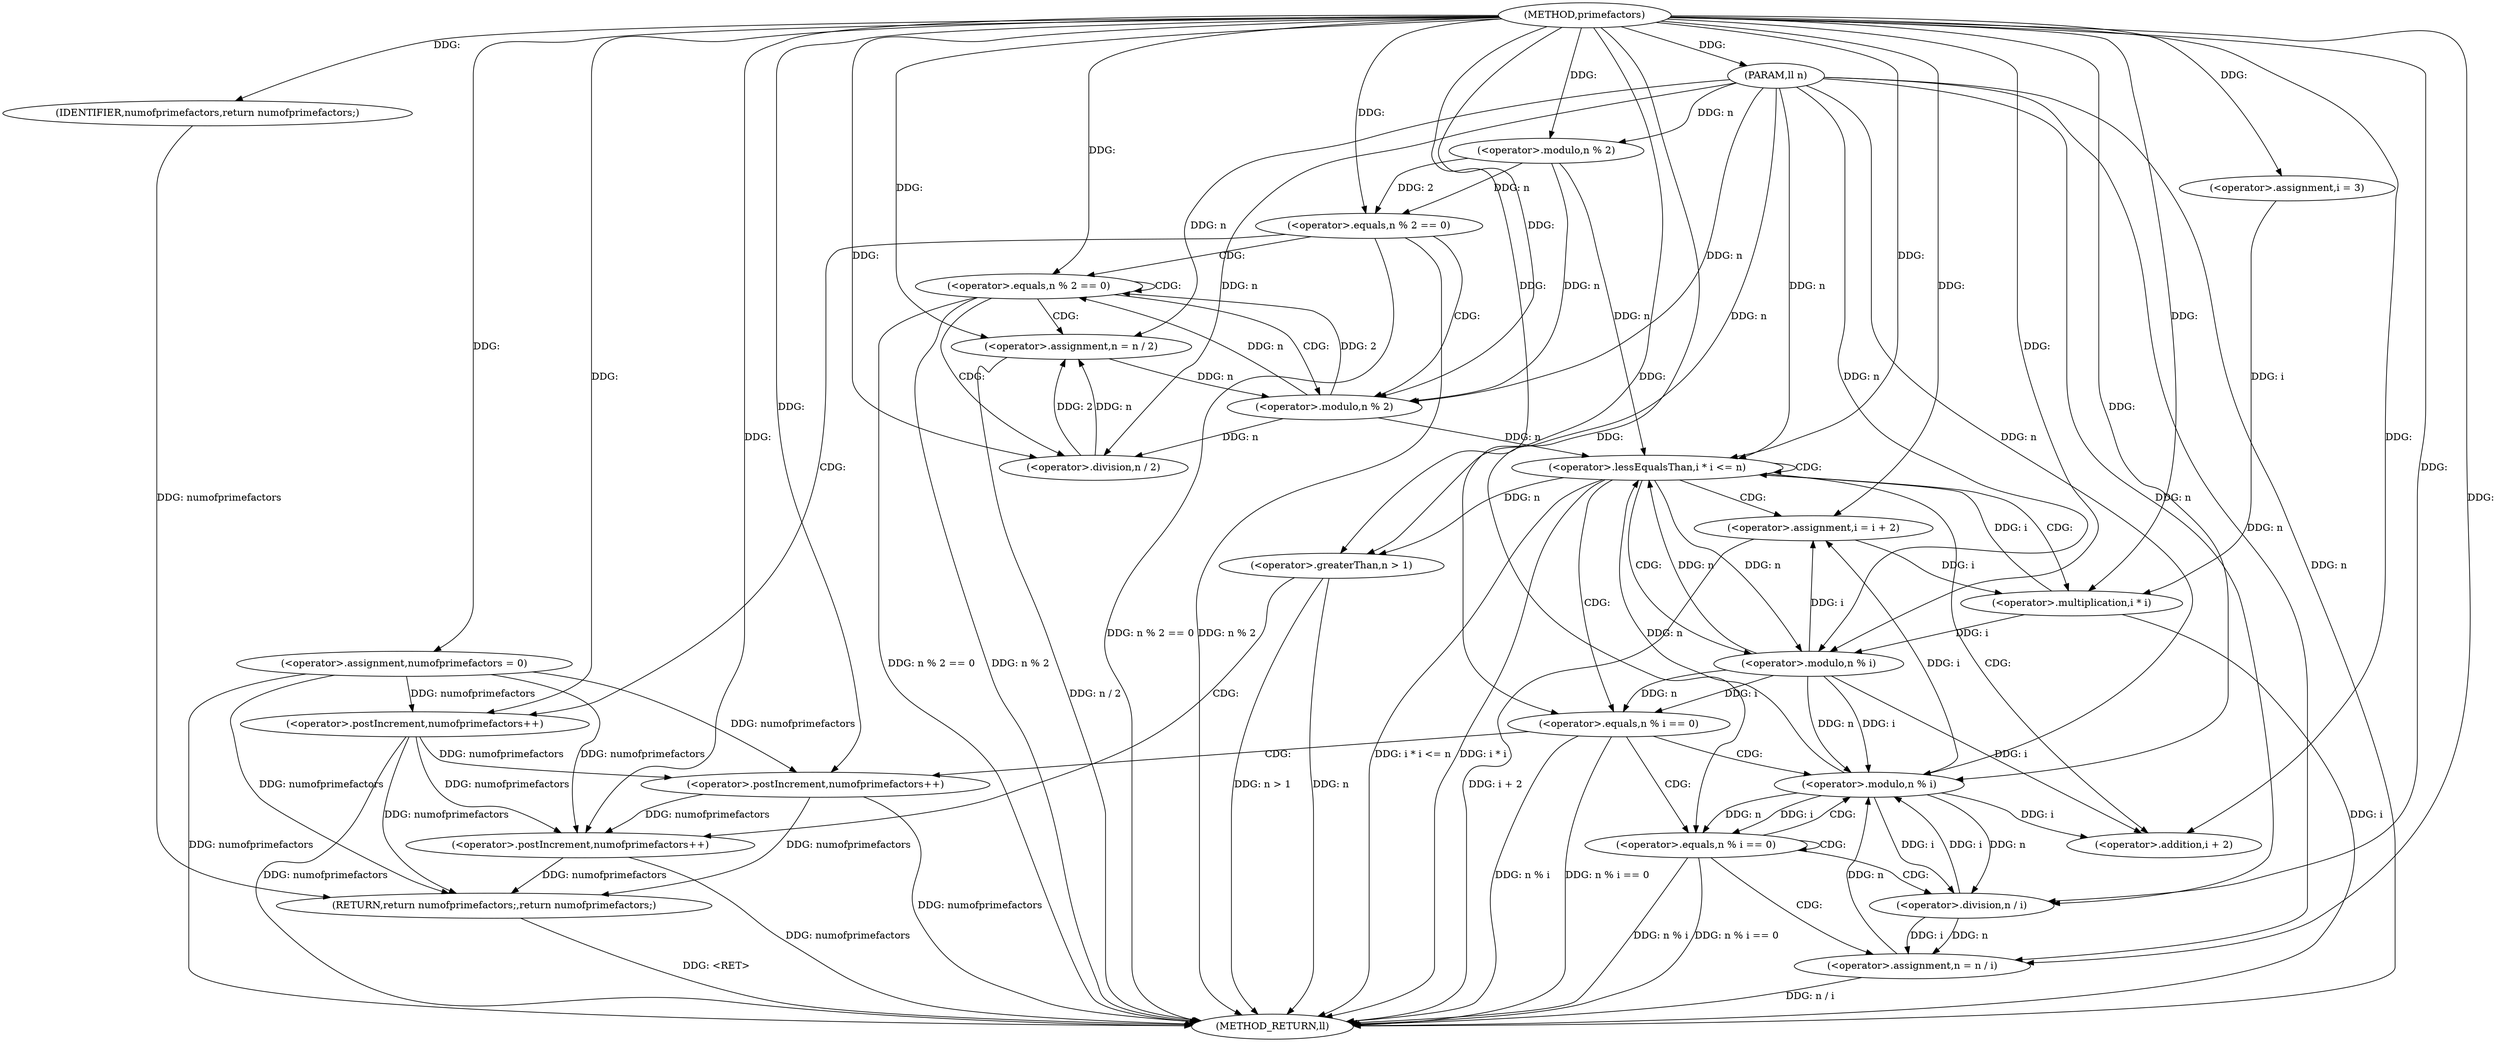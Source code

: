 digraph "primefactors" {  
"1000200" [label = "(METHOD,primefactors)" ]
"1000274" [label = "(METHOD_RETURN,ll)" ]
"1000201" [label = "(PARAM,ll n)" ]
"1000204" [label = "(<operator>.assignment,numofprimefactors = 0)" ]
"1000272" [label = "(RETURN,return numofprimefactors;,return numofprimefactors;)" ]
"1000208" [label = "(<operator>.equals,n % 2 == 0)" ]
"1000230" [label = "(<operator>.assignment,i = 3)" ]
"1000233" [label = "(<operator>.lessEqualsThan,i * i <= n)" ]
"1000238" [label = "(<operator>.assignment,i = i + 2)" ]
"1000266" [label = "(<operator>.greaterThan,n > 1)" ]
"1000273" [label = "(IDENTIFIER,numofprimefactors,return numofprimefactors;)" ]
"1000226" [label = "(<operator>.postIncrement,numofprimefactors++)" ]
"1000270" [label = "(<operator>.postIncrement,numofprimefactors++)" ]
"1000209" [label = "(<operator>.modulo,n % 2)" ]
"1000215" [label = "(<operator>.equals,n % 2 == 0)" ]
"1000234" [label = "(<operator>.multiplication,i * i)" ]
"1000240" [label = "(<operator>.addition,i + 2)" ]
"1000245" [label = "(<operator>.equals,n % i == 0)" ]
"1000221" [label = "(<operator>.assignment,n = n / 2)" ]
"1000263" [label = "(<operator>.postIncrement,numofprimefactors++)" ]
"1000216" [label = "(<operator>.modulo,n % 2)" ]
"1000246" [label = "(<operator>.modulo,n % i)" ]
"1000252" [label = "(<operator>.equals,n % i == 0)" ]
"1000223" [label = "(<operator>.division,n / 2)" ]
"1000258" [label = "(<operator>.assignment,n = n / i)" ]
"1000253" [label = "(<operator>.modulo,n % i)" ]
"1000260" [label = "(<operator>.division,n / i)" ]
  "1000272" -> "1000274"  [ label = "DDG: <RET>"] 
  "1000201" -> "1000274"  [ label = "DDG: n"] 
  "1000204" -> "1000274"  [ label = "DDG: numofprimefactors"] 
  "1000208" -> "1000274"  [ label = "DDG: n % 2"] 
  "1000208" -> "1000274"  [ label = "DDG: n % 2 == 0"] 
  "1000215" -> "1000274"  [ label = "DDG: n % 2"] 
  "1000215" -> "1000274"  [ label = "DDG: n % 2 == 0"] 
  "1000226" -> "1000274"  [ label = "DDG: numofprimefactors"] 
  "1000234" -> "1000274"  [ label = "DDG: i"] 
  "1000233" -> "1000274"  [ label = "DDG: i * i"] 
  "1000233" -> "1000274"  [ label = "DDG: i * i <= n"] 
  "1000266" -> "1000274"  [ label = "DDG: n"] 
  "1000266" -> "1000274"  [ label = "DDG: n > 1"] 
  "1000270" -> "1000274"  [ label = "DDG: numofprimefactors"] 
  "1000245" -> "1000274"  [ label = "DDG: n % i"] 
  "1000245" -> "1000274"  [ label = "DDG: n % i == 0"] 
  "1000252" -> "1000274"  [ label = "DDG: n % i"] 
  "1000252" -> "1000274"  [ label = "DDG: n % i == 0"] 
  "1000263" -> "1000274"  [ label = "DDG: numofprimefactors"] 
  "1000238" -> "1000274"  [ label = "DDG: i + 2"] 
  "1000258" -> "1000274"  [ label = "DDG: n / i"] 
  "1000221" -> "1000274"  [ label = "DDG: n / 2"] 
  "1000200" -> "1000201"  [ label = "DDG: "] 
  "1000200" -> "1000204"  [ label = "DDG: "] 
  "1000273" -> "1000272"  [ label = "DDG: numofprimefactors"] 
  "1000204" -> "1000272"  [ label = "DDG: numofprimefactors"] 
  "1000226" -> "1000272"  [ label = "DDG: numofprimefactors"] 
  "1000270" -> "1000272"  [ label = "DDG: numofprimefactors"] 
  "1000263" -> "1000272"  [ label = "DDG: numofprimefactors"] 
  "1000200" -> "1000230"  [ label = "DDG: "] 
  "1000200" -> "1000238"  [ label = "DDG: "] 
  "1000246" -> "1000238"  [ label = "DDG: i"] 
  "1000253" -> "1000238"  [ label = "DDG: i"] 
  "1000200" -> "1000273"  [ label = "DDG: "] 
  "1000209" -> "1000208"  [ label = "DDG: n"] 
  "1000209" -> "1000208"  [ label = "DDG: 2"] 
  "1000200" -> "1000208"  [ label = "DDG: "] 
  "1000234" -> "1000233"  [ label = "DDG: i"] 
  "1000209" -> "1000233"  [ label = "DDG: n"] 
  "1000216" -> "1000233"  [ label = "DDG: n"] 
  "1000246" -> "1000233"  [ label = "DDG: n"] 
  "1000253" -> "1000233"  [ label = "DDG: n"] 
  "1000201" -> "1000233"  [ label = "DDG: n"] 
  "1000200" -> "1000233"  [ label = "DDG: "] 
  "1000233" -> "1000266"  [ label = "DDG: n"] 
  "1000201" -> "1000266"  [ label = "DDG: n"] 
  "1000200" -> "1000266"  [ label = "DDG: "] 
  "1000201" -> "1000209"  [ label = "DDG: n"] 
  "1000200" -> "1000209"  [ label = "DDG: "] 
  "1000204" -> "1000226"  [ label = "DDG: numofprimefactors"] 
  "1000200" -> "1000226"  [ label = "DDG: "] 
  "1000230" -> "1000234"  [ label = "DDG: i"] 
  "1000238" -> "1000234"  [ label = "DDG: i"] 
  "1000200" -> "1000234"  [ label = "DDG: "] 
  "1000246" -> "1000240"  [ label = "DDG: i"] 
  "1000253" -> "1000240"  [ label = "DDG: i"] 
  "1000200" -> "1000240"  [ label = "DDG: "] 
  "1000204" -> "1000270"  [ label = "DDG: numofprimefactors"] 
  "1000226" -> "1000270"  [ label = "DDG: numofprimefactors"] 
  "1000263" -> "1000270"  [ label = "DDG: numofprimefactors"] 
  "1000200" -> "1000270"  [ label = "DDG: "] 
  "1000216" -> "1000215"  [ label = "DDG: 2"] 
  "1000216" -> "1000215"  [ label = "DDG: n"] 
  "1000200" -> "1000215"  [ label = "DDG: "] 
  "1000223" -> "1000221"  [ label = "DDG: 2"] 
  "1000223" -> "1000221"  [ label = "DDG: n"] 
  "1000246" -> "1000245"  [ label = "DDG: n"] 
  "1000246" -> "1000245"  [ label = "DDG: i"] 
  "1000200" -> "1000245"  [ label = "DDG: "] 
  "1000209" -> "1000216"  [ label = "DDG: n"] 
  "1000221" -> "1000216"  [ label = "DDG: n"] 
  "1000201" -> "1000216"  [ label = "DDG: n"] 
  "1000200" -> "1000216"  [ label = "DDG: "] 
  "1000201" -> "1000221"  [ label = "DDG: n"] 
  "1000200" -> "1000221"  [ label = "DDG: "] 
  "1000233" -> "1000246"  [ label = "DDG: n"] 
  "1000201" -> "1000246"  [ label = "DDG: n"] 
  "1000200" -> "1000246"  [ label = "DDG: "] 
  "1000234" -> "1000246"  [ label = "DDG: i"] 
  "1000204" -> "1000263"  [ label = "DDG: numofprimefactors"] 
  "1000226" -> "1000263"  [ label = "DDG: numofprimefactors"] 
  "1000200" -> "1000263"  [ label = "DDG: "] 
  "1000216" -> "1000223"  [ label = "DDG: n"] 
  "1000201" -> "1000223"  [ label = "DDG: n"] 
  "1000200" -> "1000223"  [ label = "DDG: "] 
  "1000253" -> "1000252"  [ label = "DDG: i"] 
  "1000253" -> "1000252"  [ label = "DDG: n"] 
  "1000200" -> "1000252"  [ label = "DDG: "] 
  "1000260" -> "1000258"  [ label = "DDG: n"] 
  "1000260" -> "1000258"  [ label = "DDG: i"] 
  "1000246" -> "1000253"  [ label = "DDG: n"] 
  "1000258" -> "1000253"  [ label = "DDG: n"] 
  "1000201" -> "1000253"  [ label = "DDG: n"] 
  "1000200" -> "1000253"  [ label = "DDG: "] 
  "1000246" -> "1000253"  [ label = "DDG: i"] 
  "1000260" -> "1000253"  [ label = "DDG: i"] 
  "1000201" -> "1000258"  [ label = "DDG: n"] 
  "1000200" -> "1000258"  [ label = "DDG: "] 
  "1000253" -> "1000260"  [ label = "DDG: n"] 
  "1000201" -> "1000260"  [ label = "DDG: n"] 
  "1000200" -> "1000260"  [ label = "DDG: "] 
  "1000253" -> "1000260"  [ label = "DDG: i"] 
  "1000208" -> "1000215"  [ label = "CDG: "] 
  "1000208" -> "1000226"  [ label = "CDG: "] 
  "1000208" -> "1000216"  [ label = "CDG: "] 
  "1000233" -> "1000234"  [ label = "CDG: "] 
  "1000233" -> "1000246"  [ label = "CDG: "] 
  "1000233" -> "1000238"  [ label = "CDG: "] 
  "1000233" -> "1000233"  [ label = "CDG: "] 
  "1000233" -> "1000240"  [ label = "CDG: "] 
  "1000233" -> "1000245"  [ label = "CDG: "] 
  "1000266" -> "1000270"  [ label = "CDG: "] 
  "1000215" -> "1000215"  [ label = "CDG: "] 
  "1000215" -> "1000221"  [ label = "CDG: "] 
  "1000215" -> "1000223"  [ label = "CDG: "] 
  "1000215" -> "1000216"  [ label = "CDG: "] 
  "1000245" -> "1000253"  [ label = "CDG: "] 
  "1000245" -> "1000252"  [ label = "CDG: "] 
  "1000245" -> "1000263"  [ label = "CDG: "] 
  "1000252" -> "1000258"  [ label = "CDG: "] 
  "1000252" -> "1000253"  [ label = "CDG: "] 
  "1000252" -> "1000252"  [ label = "CDG: "] 
  "1000252" -> "1000260"  [ label = "CDG: "] 
}
